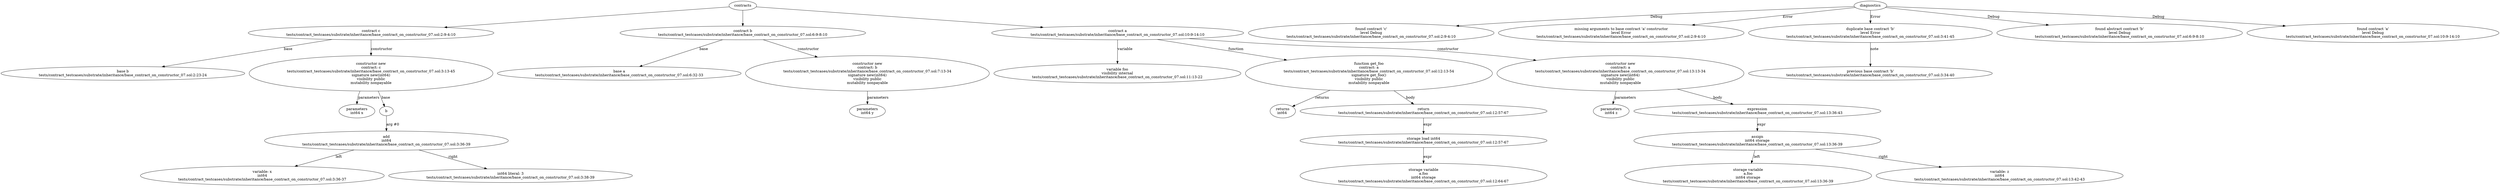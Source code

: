 strict digraph "tests/contract_testcases/substrate/inheritance/base_contract_on_constructor_07.sol" {
	contract [label="contract c\ntests/contract_testcases/substrate/inheritance/base_contract_on_constructor_07.sol:2:9-4:10"]
	base [label="base b\ntests/contract_testcases/substrate/inheritance/base_contract_on_constructor_07.sol:2:23-24"]
	new [label="constructor new\ncontract: c\ntests/contract_testcases/substrate/inheritance/base_contract_on_constructor_07.sol:3:13-45\nsignature new(int64)\nvisibility public\nmutability nonpayable"]
	parameters [label="parameters\nint64 x"]
	b [label="b"]
	add [label="add\nint64\ntests/contract_testcases/substrate/inheritance/base_contract_on_constructor_07.sol:3:36-39"]
	variable [label="variable: x\nint64\ntests/contract_testcases/substrate/inheritance/base_contract_on_constructor_07.sol:3:36-37"]
	number_literal [label="int64 literal: 3\ntests/contract_testcases/substrate/inheritance/base_contract_on_constructor_07.sol:3:38-39"]
	contract_9 [label="contract b\ntests/contract_testcases/substrate/inheritance/base_contract_on_constructor_07.sol:6:9-8:10"]
	base_10 [label="base a\ntests/contract_testcases/substrate/inheritance/base_contract_on_constructor_07.sol:6:32-33"]
	new_11 [label="constructor new\ncontract: b\ntests/contract_testcases/substrate/inheritance/base_contract_on_constructor_07.sol:7:13-34\nsignature new(int64)\nvisibility public\nmutability nonpayable"]
	parameters_12 [label="parameters\nint64 y"]
	contract_13 [label="contract a\ntests/contract_testcases/substrate/inheritance/base_contract_on_constructor_07.sol:10:9-14:10"]
	var [label="variable foo\nvisibility internal\ntests/contract_testcases/substrate/inheritance/base_contract_on_constructor_07.sol:11:13-22"]
	get_foo [label="function get_foo\ncontract: a\ntests/contract_testcases/substrate/inheritance/base_contract_on_constructor_07.sol:12:13-54\nsignature get_foo()\nvisibility public\nmutability nonpayable"]
	returns [label="returns\nint64 "]
	return [label="return\ntests/contract_testcases/substrate/inheritance/base_contract_on_constructor_07.sol:12:57-67"]
	storage_load [label="storage load int64\ntests/contract_testcases/substrate/inheritance/base_contract_on_constructor_07.sol:12:57-67"]
	storage_var [label="storage variable\na.foo\nint64 storage\ntests/contract_testcases/substrate/inheritance/base_contract_on_constructor_07.sol:12:64-67"]
	new_20 [label="constructor new\ncontract: a\ntests/contract_testcases/substrate/inheritance/base_contract_on_constructor_07.sol:13:13-34\nsignature new(int64)\nvisibility public\nmutability nonpayable"]
	parameters_21 [label="parameters\nint64 z"]
	expr [label="expression\ntests/contract_testcases/substrate/inheritance/base_contract_on_constructor_07.sol:13:36-43"]
	assign [label="assign\nint64 storage\ntests/contract_testcases/substrate/inheritance/base_contract_on_constructor_07.sol:13:36-39"]
	storage_var_24 [label="storage variable\na.foo\nint64 storage\ntests/contract_testcases/substrate/inheritance/base_contract_on_constructor_07.sol:13:36-39"]
	variable_25 [label="variable: z\nint64\ntests/contract_testcases/substrate/inheritance/base_contract_on_constructor_07.sol:13:42-43"]
	diagnostic [label="found contract 'c'\nlevel Debug\ntests/contract_testcases/substrate/inheritance/base_contract_on_constructor_07.sol:2:9-4:10"]
	diagnostic_28 [label="missing arguments to base contract 'a' constructor\nlevel Error\ntests/contract_testcases/substrate/inheritance/base_contract_on_constructor_07.sol:2:9-4:10"]
	diagnostic_29 [label="duplicate base contract 'b'\nlevel Error\ntests/contract_testcases/substrate/inheritance/base_contract_on_constructor_07.sol:3:41-45"]
	note [label="previous base contract 'b'\ntests/contract_testcases/substrate/inheritance/base_contract_on_constructor_07.sol:3:34-40"]
	diagnostic_31 [label="found abstract contract 'b'\nlevel Debug\ntests/contract_testcases/substrate/inheritance/base_contract_on_constructor_07.sol:6:9-8:10"]
	diagnostic_32 [label="found contract 'a'\nlevel Debug\ntests/contract_testcases/substrate/inheritance/base_contract_on_constructor_07.sol:10:9-14:10"]
	contracts -> contract
	contract -> base [label="base"]
	contract -> new [label="constructor"]
	new -> parameters [label="parameters"]
	new -> b [label="base"]
	b -> add [label="arg #0"]
	add -> variable [label="left"]
	add -> number_literal [label="right"]
	contracts -> contract_9
	contract_9 -> base_10 [label="base"]
	contract_9 -> new_11 [label="constructor"]
	new_11 -> parameters_12 [label="parameters"]
	contracts -> contract_13
	contract_13 -> var [label="variable"]
	contract_13 -> get_foo [label="function"]
	get_foo -> returns [label="returns"]
	get_foo -> return [label="body"]
	return -> storage_load [label="expr"]
	storage_load -> storage_var [label="expr"]
	contract_13 -> new_20 [label="constructor"]
	new_20 -> parameters_21 [label="parameters"]
	new_20 -> expr [label="body"]
	expr -> assign [label="expr"]
	assign -> storage_var_24 [label="left"]
	assign -> variable_25 [label="right"]
	diagnostics -> diagnostic [label="Debug"]
	diagnostics -> diagnostic_28 [label="Error"]
	diagnostics -> diagnostic_29 [label="Error"]
	diagnostic_29 -> note [label="note"]
	diagnostics -> diagnostic_31 [label="Debug"]
	diagnostics -> diagnostic_32 [label="Debug"]
}
